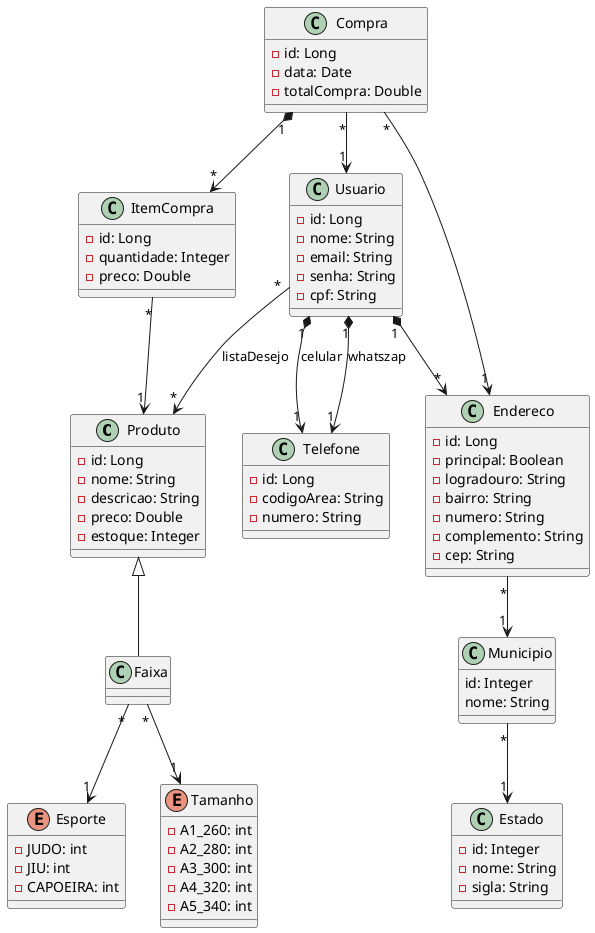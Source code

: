 @startuml

    class Produto {
       - id: Long
       - nome: String
       - descricao: String
       - preco: Double
       - estoque: Integer
    }

    class Faixa {


    }

    enum Esporte {
        - JUDO: int
        - JIU: int 
        - CAPOEIRA: int
    }

    enum Tamanho {
        - A1_260: int
        - A2_280: int 
        - A3_300: int
        - A4_320: int 
        - A5_340: int
    }

    class Usuario {
        - id: Long
        - nome: String 
        - email: String
        - senha: String 
        - cpf: String 
    }

    class Telefone {
        - id: Long
        - codigoArea: String
        - numero: String
    }

    class Compra {
        - id: Long
        - data: Date
        - totalCompra: Double
    }

    class ItemCompra {
        - id: Long
        - quantidade: Integer
        - preco: Double
    }

    class Endereco {
        - id: Long
        - principal: Boolean
        - logradouro: String
        - bairro: String 
        - numero: String 
        - complemento: String
        - cep: String 
    }

    class Municipio {
        id: Integer
        nome: String
    }

    class Estado {
        - id: Integer
        - nome: String
        - sigla: String
    }

    Faixa  -up-|> Produto

    Faixa "*" --> "1" Tamanho
    Faixa "*" --> "1" Esporte

    Usuario "*" --> "*" Produto: listaDesejo
    Usuario "1" *--> "1" Telefone: celular
    Usuario "1" *--> "1" Telefone: whatszap
    Usuario "1" *--> "*" Endereco

    Compra "1" *--> "*" ItemCompra
    Compra "*" --> "1" Usuario
    Compra "*"  --> "1" Endereco

    ItemCompra "*" --> "1" Produto

    Endereco "*" --> "1" Municipio
    
    Municipio "*" --> "1" Estado


@enduml
